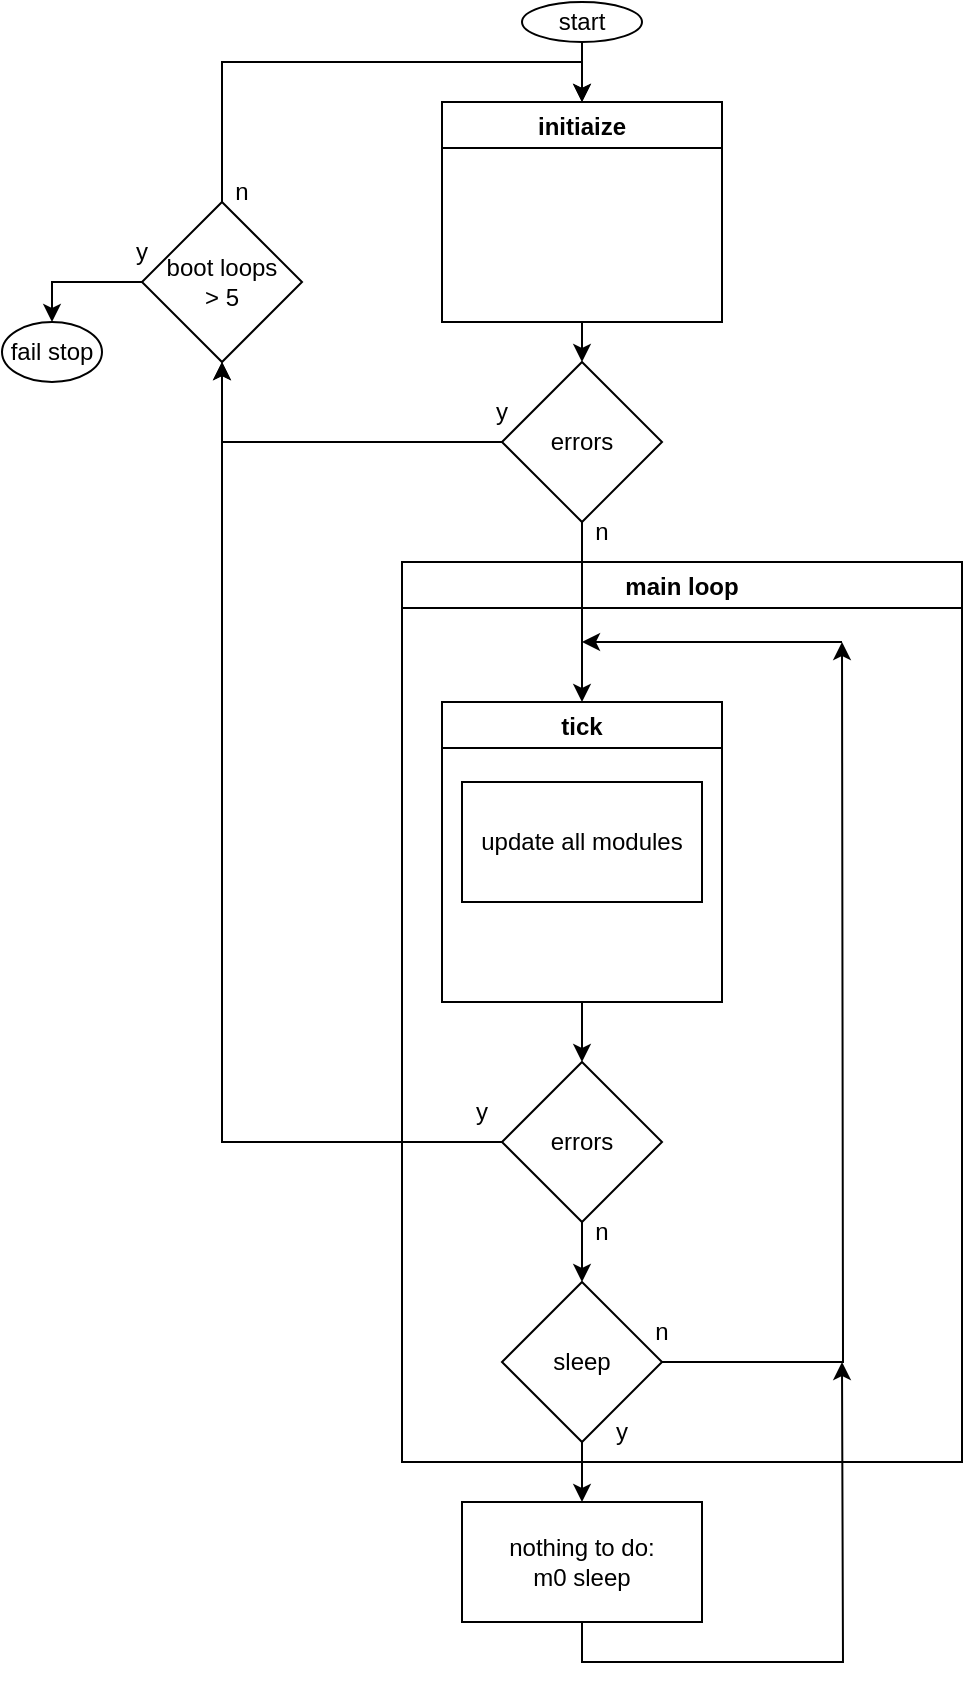 <mxfile version="20.5.1" type="device"><diagram id="C5RBs43oDa-KdzZeNtuy" name="Page-1"><mxGraphModel dx="1960" dy="687" grid="1" gridSize="10" guides="1" tooltips="1" connect="1" arrows="1" fold="1" page="1" pageScale="1" pageWidth="827" pageHeight="1169" math="0" shadow="0"><root><mxCell id="WIyWlLk6GJQsqaUBKTNV-0"/><mxCell id="WIyWlLk6GJQsqaUBKTNV-1" parent="WIyWlLk6GJQsqaUBKTNV-0"/><mxCell id="WvQ5Xp_77DTMqEq60Qx3-9" style="edgeStyle=orthogonalEdgeStyle;rounded=0;orthogonalLoop=1;jettySize=auto;html=1;exitX=0.5;exitY=1;exitDx=0;exitDy=0;entryX=0.5;entryY=0;entryDx=0;entryDy=0;" edge="1" parent="WIyWlLk6GJQsqaUBKTNV-1" source="WvQ5Xp_77DTMqEq60Qx3-0" target="WvQ5Xp_77DTMqEq60Qx3-2"><mxGeometry relative="1" as="geometry"><mxPoint x="190" y="250.0" as="targetPoint"/></mxGeometry></mxCell><mxCell id="WvQ5Xp_77DTMqEq60Qx3-0" value="start" style="ellipse;whiteSpace=wrap;html=1;" vertex="1" parent="WIyWlLk6GJQsqaUBKTNV-1"><mxGeometry x="160" y="90" width="60" height="20" as="geometry"/></mxCell><mxCell id="WvQ5Xp_77DTMqEq60Qx3-32" style="edgeStyle=orthogonalEdgeStyle;rounded=0;orthogonalLoop=1;jettySize=auto;html=1;exitX=0.5;exitY=1;exitDx=0;exitDy=0;entryX=0.5;entryY=0;entryDx=0;entryDy=0;" edge="1" parent="WIyWlLk6GJQsqaUBKTNV-1" source="WvQ5Xp_77DTMqEq60Qx3-2" target="WvQ5Xp_77DTMqEq60Qx3-31"><mxGeometry relative="1" as="geometry"/></mxCell><mxCell id="WvQ5Xp_77DTMqEq60Qx3-2" value="initiaize" style="swimlane;" vertex="1" parent="WIyWlLk6GJQsqaUBKTNV-1"><mxGeometry x="120" y="140" width="140" height="110" as="geometry"/></mxCell><mxCell id="WvQ5Xp_77DTMqEq60Qx3-13" style="edgeStyle=orthogonalEdgeStyle;rounded=0;orthogonalLoop=1;jettySize=auto;html=1;exitX=0.5;exitY=1;exitDx=0;exitDy=0;entryX=0.5;entryY=0;entryDx=0;entryDy=0;" edge="1" parent="WIyWlLk6GJQsqaUBKTNV-1" source="WvQ5Xp_77DTMqEq60Qx3-3" target="WvQ5Xp_77DTMqEq60Qx3-4"><mxGeometry relative="1" as="geometry"/></mxCell><mxCell id="WvQ5Xp_77DTMqEq60Qx3-3" value="tick" style="swimlane;" vertex="1" parent="WIyWlLk6GJQsqaUBKTNV-1"><mxGeometry x="120" y="440" width="140" height="150" as="geometry"/></mxCell><mxCell id="WvQ5Xp_77DTMqEq60Qx3-18" style="edgeStyle=orthogonalEdgeStyle;rounded=0;orthogonalLoop=1;jettySize=auto;html=1;exitX=0.5;exitY=1;exitDx=0;exitDy=0;entryX=0.5;entryY=0;entryDx=0;entryDy=0;" edge="1" parent="WIyWlLk6GJQsqaUBKTNV-1" source="WvQ5Xp_77DTMqEq60Qx3-4" target="WvQ5Xp_77DTMqEq60Qx3-17"><mxGeometry relative="1" as="geometry"/></mxCell><mxCell id="WvQ5Xp_77DTMqEq60Qx3-37" style="edgeStyle=orthogonalEdgeStyle;rounded=0;orthogonalLoop=1;jettySize=auto;html=1;exitX=0;exitY=0.5;exitDx=0;exitDy=0;entryX=0.5;entryY=1;entryDx=0;entryDy=0;" edge="1" parent="WIyWlLk6GJQsqaUBKTNV-1" source="WvQ5Xp_77DTMqEq60Qx3-4" target="WvQ5Xp_77DTMqEq60Qx3-35"><mxGeometry relative="1" as="geometry"><mxPoint x="10" y="310.0" as="targetPoint"/></mxGeometry></mxCell><mxCell id="WvQ5Xp_77DTMqEq60Qx3-4" value="errors" style="rhombus;whiteSpace=wrap;html=1;" vertex="1" parent="WIyWlLk6GJQsqaUBKTNV-1"><mxGeometry x="150" y="620" width="80" height="80" as="geometry"/></mxCell><mxCell id="WvQ5Xp_77DTMqEq60Qx3-19" style="edgeStyle=orthogonalEdgeStyle;rounded=0;orthogonalLoop=1;jettySize=auto;html=1;exitX=1;exitY=0.5;exitDx=0;exitDy=0;" edge="1" parent="WIyWlLk6GJQsqaUBKTNV-1" source="WvQ5Xp_77DTMqEq60Qx3-17"><mxGeometry relative="1" as="geometry"><mxPoint x="320" y="410" as="targetPoint"/></mxGeometry></mxCell><mxCell id="WvQ5Xp_77DTMqEq60Qx3-22" style="edgeStyle=orthogonalEdgeStyle;rounded=0;orthogonalLoop=1;jettySize=auto;html=1;exitX=0.5;exitY=1;exitDx=0;exitDy=0;entryX=0.5;entryY=0;entryDx=0;entryDy=0;" edge="1" parent="WIyWlLk6GJQsqaUBKTNV-1" source="WvQ5Xp_77DTMqEq60Qx3-17" target="WvQ5Xp_77DTMqEq60Qx3-21"><mxGeometry relative="1" as="geometry"/></mxCell><mxCell id="WvQ5Xp_77DTMqEq60Qx3-17" value="sleep" style="rhombus;whiteSpace=wrap;html=1;" vertex="1" parent="WIyWlLk6GJQsqaUBKTNV-1"><mxGeometry x="150" y="730" width="80" height="80" as="geometry"/></mxCell><mxCell id="WvQ5Xp_77DTMqEq60Qx3-20" value="" style="endArrow=classic;html=1;rounded=0;" edge="1" parent="WIyWlLk6GJQsqaUBKTNV-1"><mxGeometry width="50" height="50" relative="1" as="geometry"><mxPoint x="320" y="410" as="sourcePoint"/><mxPoint x="190" y="410" as="targetPoint"/></mxGeometry></mxCell><mxCell id="WvQ5Xp_77DTMqEq60Qx3-23" style="edgeStyle=orthogonalEdgeStyle;rounded=0;orthogonalLoop=1;jettySize=auto;html=1;exitX=0.5;exitY=1;exitDx=0;exitDy=0;" edge="1" parent="WIyWlLk6GJQsqaUBKTNV-1" source="WvQ5Xp_77DTMqEq60Qx3-21"><mxGeometry relative="1" as="geometry"><mxPoint x="320" y="770" as="targetPoint"/></mxGeometry></mxCell><mxCell id="WvQ5Xp_77DTMqEq60Qx3-21" value="nothing to do:&lt;br&gt;m0 sleep" style="rounded=0;whiteSpace=wrap;html=1;" vertex="1" parent="WIyWlLk6GJQsqaUBKTNV-1"><mxGeometry x="130" y="840" width="120" height="60" as="geometry"/></mxCell><mxCell id="WvQ5Xp_77DTMqEq60Qx3-25" value="main loop" style="swimlane;" vertex="1" parent="WIyWlLk6GJQsqaUBKTNV-1"><mxGeometry x="100" y="370" width="280" height="450" as="geometry"/></mxCell><mxCell id="WvQ5Xp_77DTMqEq60Qx3-43" value="y" style="text;html=1;strokeColor=none;fillColor=none;align=center;verticalAlign=middle;whiteSpace=wrap;rounded=0;" vertex="1" parent="WvQ5Xp_77DTMqEq60Qx3-25"><mxGeometry x="10" y="260" width="60" height="30" as="geometry"/></mxCell><mxCell id="WvQ5Xp_77DTMqEq60Qx3-44" value="n" style="text;html=1;strokeColor=none;fillColor=none;align=center;verticalAlign=middle;whiteSpace=wrap;rounded=0;" vertex="1" parent="WvQ5Xp_77DTMqEq60Qx3-25"><mxGeometry x="70" y="320" width="60" height="30" as="geometry"/></mxCell><mxCell id="WvQ5Xp_77DTMqEq60Qx3-45" value="n" style="text;html=1;strokeColor=none;fillColor=none;align=center;verticalAlign=middle;whiteSpace=wrap;rounded=0;" vertex="1" parent="WvQ5Xp_77DTMqEq60Qx3-25"><mxGeometry x="100" y="370" width="60" height="30" as="geometry"/></mxCell><mxCell id="WvQ5Xp_77DTMqEq60Qx3-52" value="update all modules" style="rounded=0;whiteSpace=wrap;html=1;" vertex="1" parent="WvQ5Xp_77DTMqEq60Qx3-25"><mxGeometry x="30" y="110" width="120" height="60" as="geometry"/></mxCell><mxCell id="WvQ5Xp_77DTMqEq60Qx3-33" style="edgeStyle=orthogonalEdgeStyle;rounded=0;orthogonalLoop=1;jettySize=auto;html=1;exitX=0.5;exitY=1;exitDx=0;exitDy=0;entryX=0.5;entryY=0;entryDx=0;entryDy=0;" edge="1" parent="WIyWlLk6GJQsqaUBKTNV-1" source="WvQ5Xp_77DTMqEq60Qx3-31" target="WvQ5Xp_77DTMqEq60Qx3-3"><mxGeometry relative="1" as="geometry"/></mxCell><mxCell id="WvQ5Xp_77DTMqEq60Qx3-36" style="edgeStyle=orthogonalEdgeStyle;rounded=0;orthogonalLoop=1;jettySize=auto;html=1;exitX=0;exitY=0.5;exitDx=0;exitDy=0;entryX=0.5;entryY=1;entryDx=0;entryDy=0;" edge="1" parent="WIyWlLk6GJQsqaUBKTNV-1" source="WvQ5Xp_77DTMqEq60Qx3-31" target="WvQ5Xp_77DTMqEq60Qx3-35"><mxGeometry relative="1" as="geometry"/></mxCell><mxCell id="WvQ5Xp_77DTMqEq60Qx3-31" value="errors" style="rhombus;whiteSpace=wrap;html=1;" vertex="1" parent="WIyWlLk6GJQsqaUBKTNV-1"><mxGeometry x="150" y="270" width="80" height="80" as="geometry"/></mxCell><mxCell id="WvQ5Xp_77DTMqEq60Qx3-38" style="edgeStyle=orthogonalEdgeStyle;rounded=0;orthogonalLoop=1;jettySize=auto;html=1;exitX=0.5;exitY=0;exitDx=0;exitDy=0;entryX=0.5;entryY=0;entryDx=0;entryDy=0;" edge="1" parent="WIyWlLk6GJQsqaUBKTNV-1" source="WvQ5Xp_77DTMqEq60Qx3-35" target="WvQ5Xp_77DTMqEq60Qx3-2"><mxGeometry relative="1" as="geometry"/></mxCell><mxCell id="WvQ5Xp_77DTMqEq60Qx3-41" style="edgeStyle=orthogonalEdgeStyle;rounded=0;orthogonalLoop=1;jettySize=auto;html=1;exitX=0;exitY=0.5;exitDx=0;exitDy=0;entryX=0.5;entryY=0;entryDx=0;entryDy=0;" edge="1" parent="WIyWlLk6GJQsqaUBKTNV-1" source="WvQ5Xp_77DTMqEq60Qx3-35" target="WvQ5Xp_77DTMqEq60Qx3-40"><mxGeometry relative="1" as="geometry"/></mxCell><mxCell id="WvQ5Xp_77DTMqEq60Qx3-35" value="boot loops &lt;br&gt;&amp;gt; 5" style="rhombus;whiteSpace=wrap;html=1;" vertex="1" parent="WIyWlLk6GJQsqaUBKTNV-1"><mxGeometry x="-30" y="190" width="80" height="80" as="geometry"/></mxCell><mxCell id="WvQ5Xp_77DTMqEq60Qx3-40" value="fail stop" style="ellipse;whiteSpace=wrap;html=1;" vertex="1" parent="WIyWlLk6GJQsqaUBKTNV-1"><mxGeometry x="-100" y="250" width="50" height="30" as="geometry"/></mxCell><mxCell id="WvQ5Xp_77DTMqEq60Qx3-46" value="n" style="text;html=1;strokeColor=none;fillColor=none;align=center;verticalAlign=middle;whiteSpace=wrap;rounded=0;" vertex="1" parent="WIyWlLk6GJQsqaUBKTNV-1"><mxGeometry x="170" y="340" width="60" height="30" as="geometry"/></mxCell><mxCell id="WvQ5Xp_77DTMqEq60Qx3-47" value="n" style="text;html=1;strokeColor=none;fillColor=none;align=center;verticalAlign=middle;whiteSpace=wrap;rounded=0;" vertex="1" parent="WIyWlLk6GJQsqaUBKTNV-1"><mxGeometry x="-10" y="170" width="60" height="30" as="geometry"/></mxCell><mxCell id="WvQ5Xp_77DTMqEq60Qx3-48" value="y" style="text;html=1;strokeColor=none;fillColor=none;align=center;verticalAlign=middle;whiteSpace=wrap;rounded=0;" vertex="1" parent="WIyWlLk6GJQsqaUBKTNV-1"><mxGeometry x="180" y="790" width="60" height="30" as="geometry"/></mxCell><mxCell id="WvQ5Xp_77DTMqEq60Qx3-49" value="y" style="text;html=1;strokeColor=none;fillColor=none;align=center;verticalAlign=middle;whiteSpace=wrap;rounded=0;" vertex="1" parent="WIyWlLk6GJQsqaUBKTNV-1"><mxGeometry x="120" y="280" width="60" height="30" as="geometry"/></mxCell><mxCell id="WvQ5Xp_77DTMqEq60Qx3-50" value="y" style="text;html=1;strokeColor=none;fillColor=none;align=center;verticalAlign=middle;whiteSpace=wrap;rounded=0;" vertex="1" parent="WIyWlLk6GJQsqaUBKTNV-1"><mxGeometry x="-60" y="200" width="60" height="30" as="geometry"/></mxCell></root></mxGraphModel></diagram></mxfile>